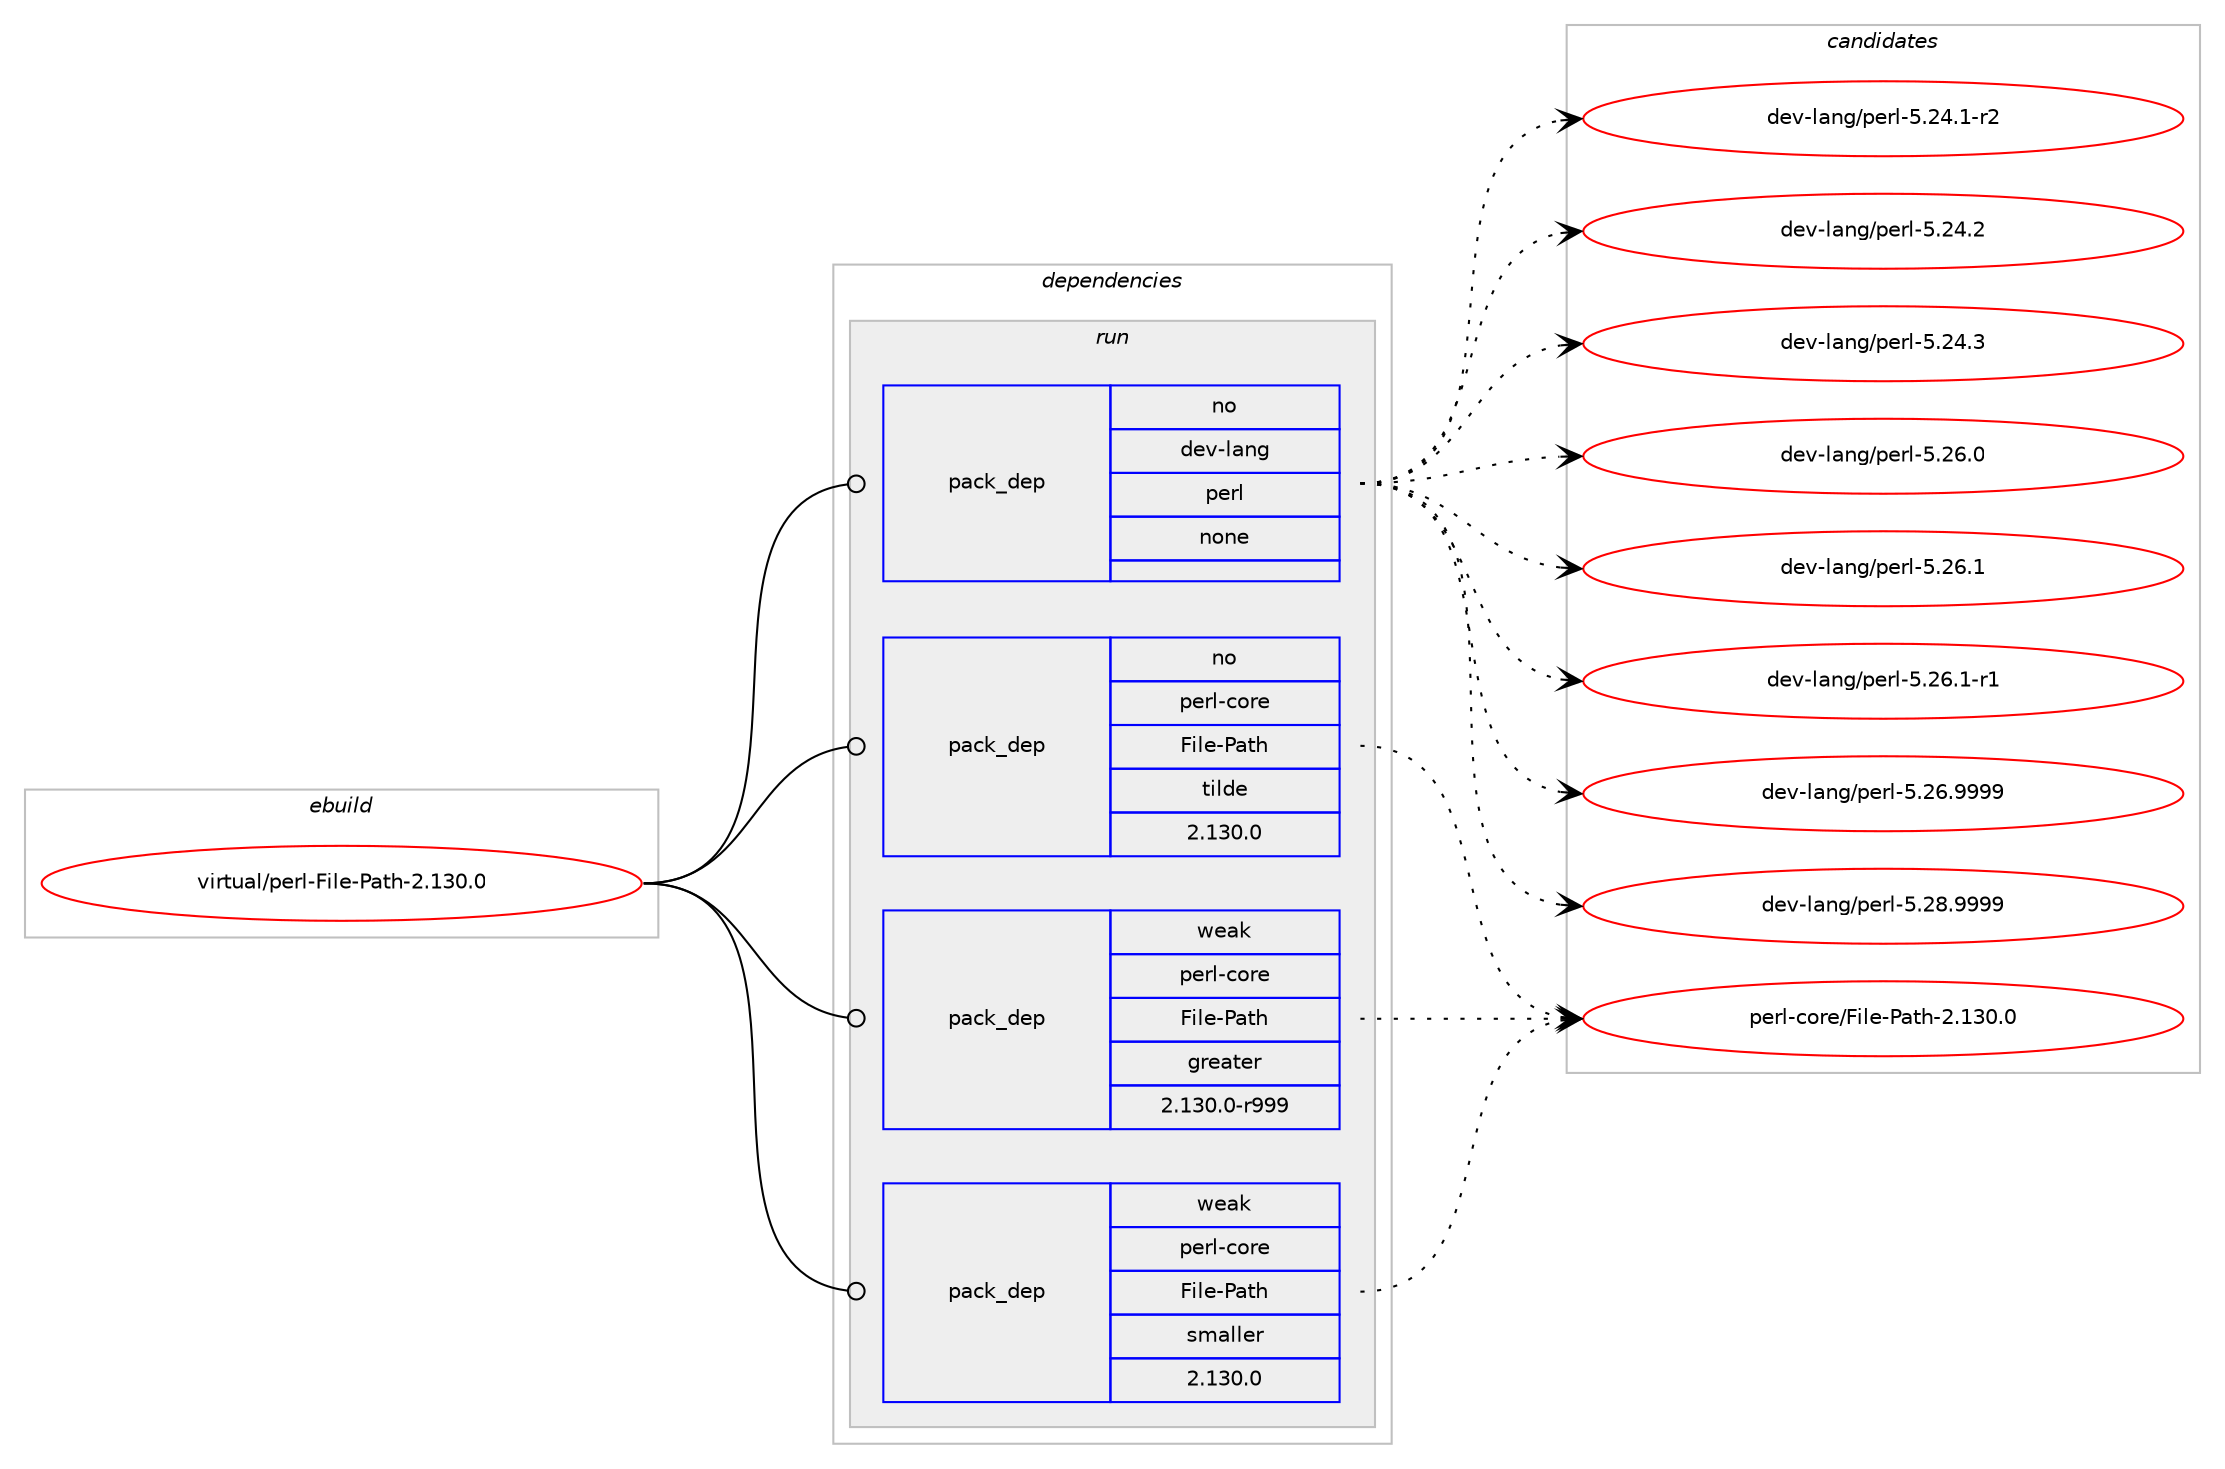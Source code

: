 digraph prolog {

# *************
# Graph options
# *************

newrank=true;
concentrate=true;
compound=true;
graph [rankdir=LR,fontname=Helvetica,fontsize=10,ranksep=1.5];#, ranksep=2.5, nodesep=0.2];
edge  [arrowhead=vee];
node  [fontname=Helvetica,fontsize=10];

# **********
# The ebuild
# **********

subgraph cluster_leftcol {
color=gray;
rank=same;
label=<<i>ebuild</i>>;
id [label="virtual/perl-File-Path-2.130.0", color=red, width=4, href="../virtual/perl-File-Path-2.130.0.svg"];
}

# ****************
# The dependencies
# ****************

subgraph cluster_midcol {
color=gray;
label=<<i>dependencies</i>>;
subgraph cluster_compile {
fillcolor="#eeeeee";
style=filled;
label=<<i>compile</i>>;
}
subgraph cluster_compileandrun {
fillcolor="#eeeeee";
style=filled;
label=<<i>compile and run</i>>;
}
subgraph cluster_run {
fillcolor="#eeeeee";
style=filled;
label=<<i>run</i>>;
subgraph pack3569 {
dependency3820 [label=<<TABLE BORDER="0" CELLBORDER="1" CELLSPACING="0" CELLPADDING="4" WIDTH="220"><TR><TD ROWSPAN="6" CELLPADDING="30">pack_dep</TD></TR><TR><TD WIDTH="110">no</TD></TR><TR><TD>dev-lang</TD></TR><TR><TD>perl</TD></TR><TR><TD>none</TD></TR><TR><TD></TD></TR></TABLE>>, shape=none, color=blue];
}
id:e -> dependency3820:w [weight=20,style="solid",arrowhead="odot"];
subgraph pack3570 {
dependency3821 [label=<<TABLE BORDER="0" CELLBORDER="1" CELLSPACING="0" CELLPADDING="4" WIDTH="220"><TR><TD ROWSPAN="6" CELLPADDING="30">pack_dep</TD></TR><TR><TD WIDTH="110">no</TD></TR><TR><TD>perl-core</TD></TR><TR><TD>File-Path</TD></TR><TR><TD>tilde</TD></TR><TR><TD>2.130.0</TD></TR></TABLE>>, shape=none, color=blue];
}
id:e -> dependency3821:w [weight=20,style="solid",arrowhead="odot"];
subgraph pack3571 {
dependency3822 [label=<<TABLE BORDER="0" CELLBORDER="1" CELLSPACING="0" CELLPADDING="4" WIDTH="220"><TR><TD ROWSPAN="6" CELLPADDING="30">pack_dep</TD></TR><TR><TD WIDTH="110">weak</TD></TR><TR><TD>perl-core</TD></TR><TR><TD>File-Path</TD></TR><TR><TD>greater</TD></TR><TR><TD>2.130.0-r999</TD></TR></TABLE>>, shape=none, color=blue];
}
id:e -> dependency3822:w [weight=20,style="solid",arrowhead="odot"];
subgraph pack3572 {
dependency3823 [label=<<TABLE BORDER="0" CELLBORDER="1" CELLSPACING="0" CELLPADDING="4" WIDTH="220"><TR><TD ROWSPAN="6" CELLPADDING="30">pack_dep</TD></TR><TR><TD WIDTH="110">weak</TD></TR><TR><TD>perl-core</TD></TR><TR><TD>File-Path</TD></TR><TR><TD>smaller</TD></TR><TR><TD>2.130.0</TD></TR></TABLE>>, shape=none, color=blue];
}
id:e -> dependency3823:w [weight=20,style="solid",arrowhead="odot"];
}
}

# **************
# The candidates
# **************

subgraph cluster_choices {
rank=same;
color=gray;
label=<<i>candidates</i>>;

subgraph choice3569 {
color=black;
nodesep=1;
choice100101118451089711010347112101114108455346505246494511450 [label="dev-lang/perl-5.24.1-r2", color=red, width=4,href="../dev-lang/perl-5.24.1-r2.svg"];
choice10010111845108971101034711210111410845534650524650 [label="dev-lang/perl-5.24.2", color=red, width=4,href="../dev-lang/perl-5.24.2.svg"];
choice10010111845108971101034711210111410845534650524651 [label="dev-lang/perl-5.24.3", color=red, width=4,href="../dev-lang/perl-5.24.3.svg"];
choice10010111845108971101034711210111410845534650544648 [label="dev-lang/perl-5.26.0", color=red, width=4,href="../dev-lang/perl-5.26.0.svg"];
choice10010111845108971101034711210111410845534650544649 [label="dev-lang/perl-5.26.1", color=red, width=4,href="../dev-lang/perl-5.26.1.svg"];
choice100101118451089711010347112101114108455346505446494511449 [label="dev-lang/perl-5.26.1-r1", color=red, width=4,href="../dev-lang/perl-5.26.1-r1.svg"];
choice10010111845108971101034711210111410845534650544657575757 [label="dev-lang/perl-5.26.9999", color=red, width=4,href="../dev-lang/perl-5.26.9999.svg"];
choice10010111845108971101034711210111410845534650564657575757 [label="dev-lang/perl-5.28.9999", color=red, width=4,href="../dev-lang/perl-5.28.9999.svg"];
dependency3820:e -> choice100101118451089711010347112101114108455346505246494511450:w [style=dotted,weight="100"];
dependency3820:e -> choice10010111845108971101034711210111410845534650524650:w [style=dotted,weight="100"];
dependency3820:e -> choice10010111845108971101034711210111410845534650524651:w [style=dotted,weight="100"];
dependency3820:e -> choice10010111845108971101034711210111410845534650544648:w [style=dotted,weight="100"];
dependency3820:e -> choice10010111845108971101034711210111410845534650544649:w [style=dotted,weight="100"];
dependency3820:e -> choice100101118451089711010347112101114108455346505446494511449:w [style=dotted,weight="100"];
dependency3820:e -> choice10010111845108971101034711210111410845534650544657575757:w [style=dotted,weight="100"];
dependency3820:e -> choice10010111845108971101034711210111410845534650564657575757:w [style=dotted,weight="100"];
}
subgraph choice3570 {
color=black;
nodesep=1;
choice112101114108459911111410147701051081014580971161044550464951484648 [label="perl-core/File-Path-2.130.0", color=red, width=4,href="../perl-core/File-Path-2.130.0.svg"];
dependency3821:e -> choice112101114108459911111410147701051081014580971161044550464951484648:w [style=dotted,weight="100"];
}
subgraph choice3571 {
color=black;
nodesep=1;
choice112101114108459911111410147701051081014580971161044550464951484648 [label="perl-core/File-Path-2.130.0", color=red, width=4,href="../perl-core/File-Path-2.130.0.svg"];
dependency3822:e -> choice112101114108459911111410147701051081014580971161044550464951484648:w [style=dotted,weight="100"];
}
subgraph choice3572 {
color=black;
nodesep=1;
choice112101114108459911111410147701051081014580971161044550464951484648 [label="perl-core/File-Path-2.130.0", color=red, width=4,href="../perl-core/File-Path-2.130.0.svg"];
dependency3823:e -> choice112101114108459911111410147701051081014580971161044550464951484648:w [style=dotted,weight="100"];
}
}

}
